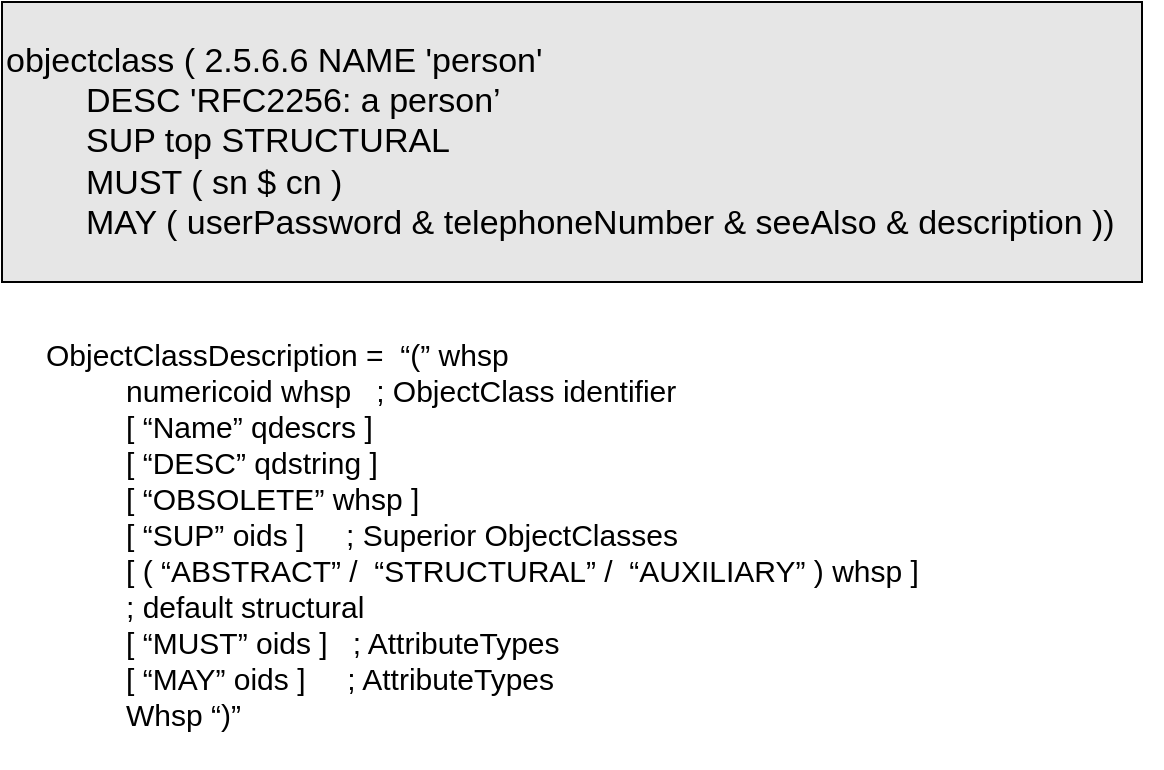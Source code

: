 <mxfile version="18.0.6" type="github">
  <diagram id="ZP-ULKYR3CjqaAM3URMg" name="Page-1">
    <mxGraphModel dx="1550" dy="803" grid="1" gridSize="10" guides="1" tooltips="1" connect="1" arrows="1" fold="1" page="1" pageScale="1" pageWidth="827" pageHeight="1169" math="0" shadow="0">
      <root>
        <mxCell id="0" />
        <mxCell id="1" parent="0" />
        <mxCell id="au_DMcLUUll7tqN3jwLT-1" value="&lt;div style=&quot;&quot;&gt;&lt;div style=&quot;font-size: 17px;&quot;&gt;&lt;div&gt;objectclass ( 2.5.6.6 NAME &#39;person&#39;&lt;/div&gt;&lt;/div&gt;&lt;/div&gt;&lt;blockquote style=&quot;margin: 0 0 0 40px; border: none; padding: 0px;&quot;&gt;&lt;div style=&quot;&quot;&gt;&lt;div style=&quot;font-size: 17px;&quot;&gt;&lt;div&gt;DESC &#39;RFC2256: a person’&lt;/div&gt;&lt;/div&gt;&lt;/div&gt;&lt;div style=&quot;&quot;&gt;&lt;div style=&quot;font-size: 17px;&quot;&gt;&lt;div&gt;SUP top STRUCTURAL&lt;/div&gt;&lt;/div&gt;&lt;/div&gt;&lt;div style=&quot;&quot;&gt;&lt;div style=&quot;font-size: 17px;&quot;&gt;&lt;div&gt;MUST ( sn $ cn )&lt;/div&gt;&lt;/div&gt;&lt;/div&gt;&lt;div style=&quot;&quot;&gt;&lt;div style=&quot;font-size: 17px;&quot;&gt;&lt;div&gt;MAY ( userPassword &amp;amp; telephoneNumber &amp;amp; seeAlso &amp;amp; description ))&lt;/div&gt;&lt;/div&gt;&lt;/div&gt;&lt;/blockquote&gt;" style="rounded=0;whiteSpace=wrap;html=1;align=left;fillColor=#E6E6E6;" vertex="1" parent="1">
          <mxGeometry x="120" y="240" width="570" height="140" as="geometry" />
        </mxCell>
        <mxCell id="au_DMcLUUll7tqN3jwLT-2" value="&lt;div style=&quot;font-size: 15px;&quot;&gt;&lt;div style=&quot;&quot;&gt;&lt;font style=&quot;font-size: 15px;&quot;&gt;ObjectClassDescription =&amp;nbsp; “(” whsp&lt;/font&gt;&lt;/div&gt;&lt;/div&gt;&lt;blockquote style=&quot;margin: 0px 0px 0px 40px; border: none; padding: 0px; font-size: 15px;&quot;&gt;&lt;div&gt;&lt;div&gt;&lt;font style=&quot;font-size: 15px;&quot;&gt;numericoid whsp&lt;span style=&quot;&quot;&gt;	&lt;span style=&quot;white-space: pre;&quot;&gt;	&lt;/span&gt;&lt;span style=&quot;white-space: pre;&quot;&gt;	&lt;/span&gt;&lt;/span&gt;; ObjectClass identifier&lt;/font&gt;&lt;/div&gt;&lt;/div&gt;&lt;div&gt;&lt;div&gt;&lt;font style=&quot;font-size: 15px;&quot;&gt;[ “Name” qdescrs ]&lt;/font&gt;&lt;/div&gt;&lt;/div&gt;&lt;div&gt;&lt;div&gt;&lt;font style=&quot;font-size: 15px;&quot;&gt;[ “DESC” qdstring ]&lt;/font&gt;&lt;/div&gt;&lt;/div&gt;&lt;div&gt;&lt;div&gt;&lt;font style=&quot;font-size: 15px;&quot;&gt;[ “OBSOLETE” whsp ]&lt;/font&gt;&lt;/div&gt;&lt;/div&gt;&lt;div&gt;&lt;div&gt;&lt;font style=&quot;font-size: 15px;&quot;&gt;[ “SUP” oids ]&lt;span style=&quot;&quot;&gt;	&lt;span style=&quot;white-space: pre;&quot;&gt;	&lt;/span&gt;&lt;span style=&quot;white-space: pre;&quot;&gt;	&lt;/span&gt;&lt;span style=&quot;white-space: pre;&quot;&gt;	&lt;/span&gt;	&lt;/span&gt;; Superior ObjectClasses&lt;/font&gt;&lt;/div&gt;&lt;/div&gt;&lt;div&gt;&lt;div&gt;&lt;font style=&quot;font-size: 15px;&quot;&gt;[ ( “ABSTRACT” /&amp;nbsp; “STRUCTURAL” /&amp;nbsp; “AUXILIARY” ) whsp ]&lt;/font&gt;&lt;/div&gt;&lt;/div&gt;&lt;div&gt;&lt;div&gt;&lt;font style=&quot;font-size: 15px;&quot;&gt;; default structural&lt;/font&gt;&lt;/div&gt;&lt;/div&gt;&lt;div&gt;&lt;div&gt;&lt;font style=&quot;font-size: 15px;&quot;&gt;[ “MUST” oids ]&lt;span style=&quot;&quot;&gt;	&lt;span style=&quot;white-space: pre;&quot;&gt;	&lt;/span&gt;&lt;span style=&quot;white-space: pre;&quot;&gt;	&lt;/span&gt;&lt;/span&gt;; AttributeTypes&lt;/font&gt;&lt;/div&gt;&lt;/div&gt;&lt;div&gt;&lt;div&gt;&lt;font style=&quot;font-size: 15px;&quot;&gt;[ “MAY” oids ]&lt;span style=&quot;&quot;&gt;	&lt;span style=&quot;white-space: pre;&quot;&gt;	&lt;/span&gt;&lt;span style=&quot;white-space: pre;&quot;&gt;	&lt;/span&gt;&lt;span style=&quot;white-space: pre;&quot;&gt;	&lt;/span&gt;	&lt;/span&gt;; AttributeTypes&lt;/font&gt;&lt;/div&gt;&lt;/div&gt;&lt;div&gt;&lt;div&gt;&lt;font style=&quot;font-size: 15px;&quot;&gt;Whsp “)”&lt;/font&gt;&lt;/div&gt;&lt;/div&gt;&lt;/blockquote&gt;&lt;div style=&quot;font-size: 15px;&quot;&gt;&lt;br&gt;&lt;/div&gt;" style="text;html=1;strokeColor=none;fillColor=none;align=left;verticalAlign=middle;whiteSpace=wrap;rounded=0;" vertex="1" parent="1">
          <mxGeometry x="140" y="500" width="560" height="30" as="geometry" />
        </mxCell>
      </root>
    </mxGraphModel>
  </diagram>
</mxfile>
